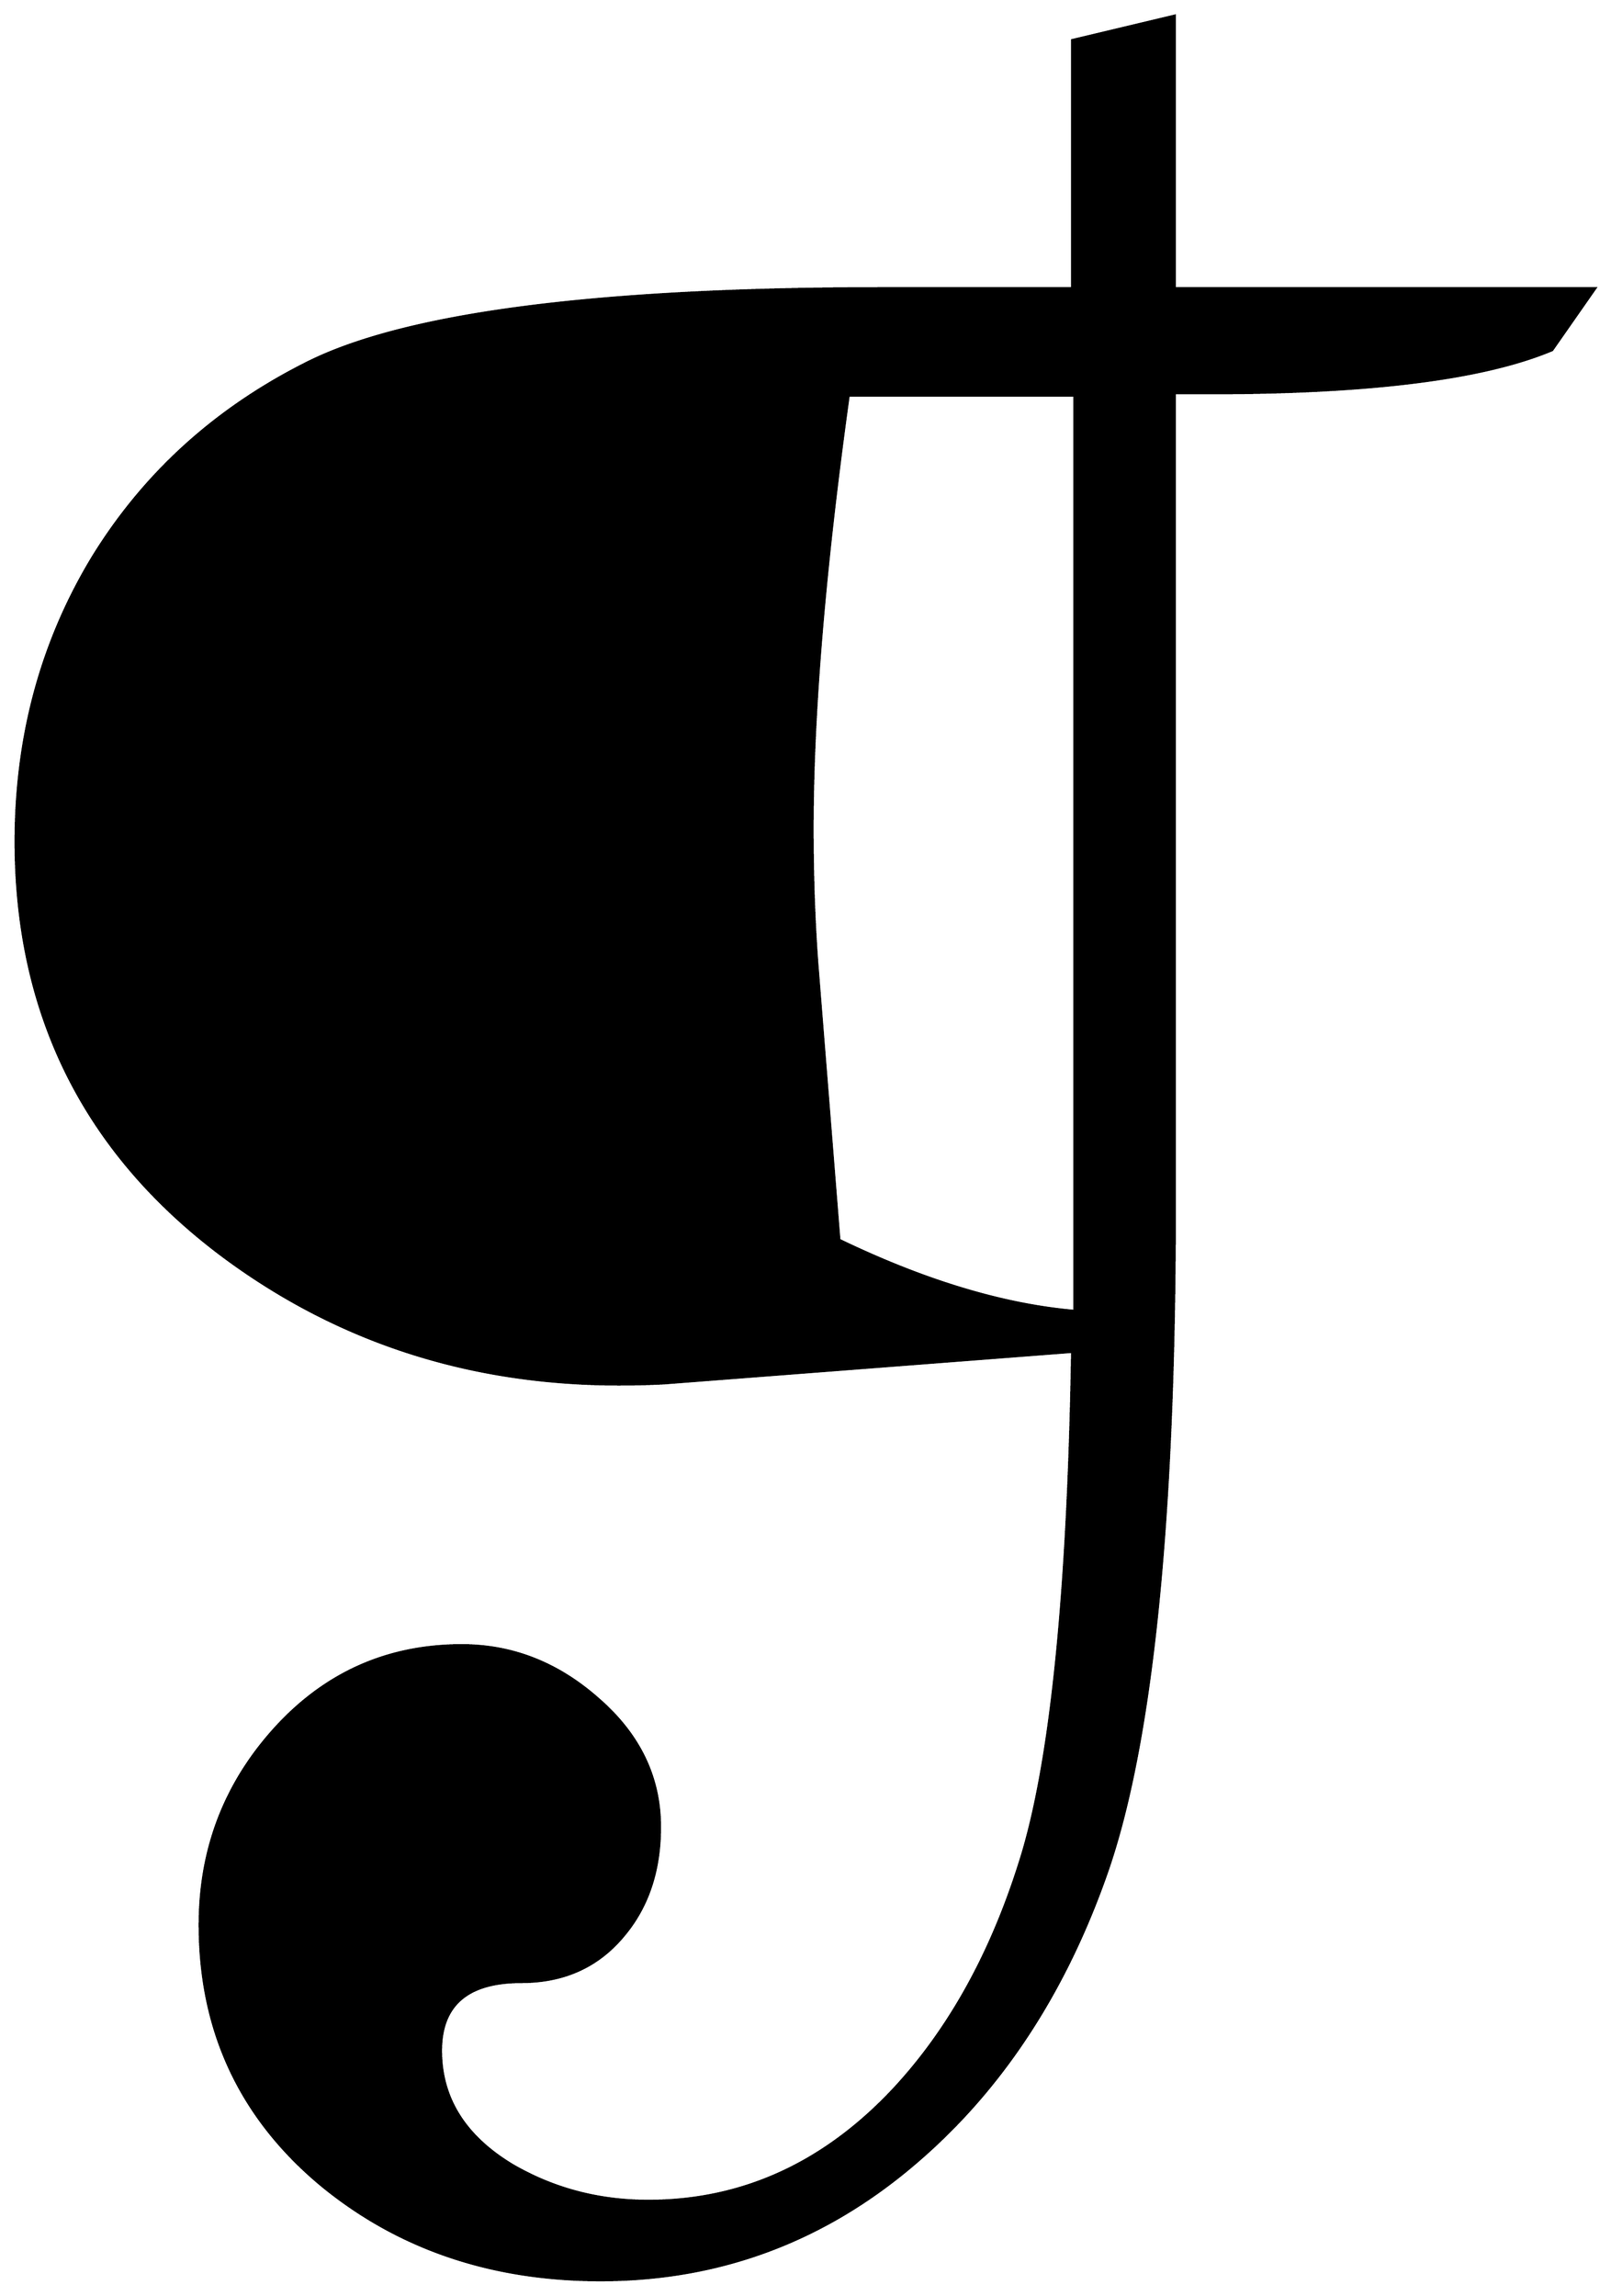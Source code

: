 


\begin{tikzpicture}[y=0.80pt, x=0.80pt, yscale=-1.0, xscale=1.0, inner sep=0pt, outer sep=0pt]
\begin{scope}[shift={(100.0,1733.0)},nonzero rule]
  \path[draw=.,fill=.,line width=1.600pt] (1456.0,-1347.0) --
    (1419.0,-1294.0) .. controls (1360.333,-1269.333) and
    (1262.667,-1257.0) .. (1126.0,-1257.0) -- (1095.0,-1257.0) --
    (1095.0,-561.0) .. controls (1095.0,-288.333) and
    (1075.333,-96.333) .. (1036.0,15.0) .. controls (1000.0,117.0)
    and (946.0,199.0) .. (874.0,261.0) .. controls (795.333,329.0)
    and (704.667,363.0) .. (602.0,363.0) .. controls (508.667,363.0)
    and (429.0,336.0) .. (363.0,282.0) .. controls (293.0,224.0)
    and (258.0,149.333) .. (258.0,58.0) .. controls (258.0,-6.667)
    and (279.333,-62.667) .. (322.0,-110.0) .. controls
    (365.333,-158.0) and (419.0,-182.0) .. (483.0,-182.0) ..
    controls (526.333,-182.0) and (565.333,-166.667) .. (600.0,-136.0)
    .. controls (635.333,-105.333) and (653.0,-68.667) ..
    (653.0,-26.0) .. controls (653.0,11.333) and (642.667,42.333) ..
    (622.0,67.0) .. controls (600.0,93.667) and (570.667,107.0) ..
    (534.0,107.0) .. controls (488.0,107.0) and (465.0,126.667) ..
    (465.0,166.0) .. controls (465.0,206.667) and (485.333,239.333) ..
    (526.0,264.0) .. controls (561.333,284.667) and (600.333,295.0) ..
    (643.0,295.0) .. controls (722.333,295.0) and (791.667,264.0) ..
    (851.0,202.0) .. controls (901.0,149.333) and (938.667,81.333) ..
    (964.0,-2.0) .. controls (989.333,-86.0) and (1003.667,-230.0)
    .. (1007.0,-434.0) -- (657.0,-407.0) .. controls
    (644.333,-406.333) and (631.333,-406.0) .. (618.0,-406.0) ..
    controls (490.0,-406.0) and (376.667,-442.667) .. (278.0,-516.0)
    .. controls (159.333,-604.667) and (100.0,-723.333) ..
    (100.0,-872.0) .. controls (100.0,-962.0) and
    (122.0,-1043.333) .. (166.0,-1116.0) .. controls
    (210.667,-1188.667) and (272.667,-1244.667) .. (352.0,-1284.0) ..
    controls (437.333,-1326.0) and (601.667,-1347.0) ..
    (845.0,-1347.0) -- (1007.0,-1347.0) -- (1007.0,-1560.0) --
    (1095.0,-1581.0) -- (1095.0,-1347.0) -- (1456.0,-1347.0) --
    cycle(1009.0,-469.0) -- (1009.0,-1255.0) -- (815.0,-1255.0)
    .. controls (794.333,-1106.333) and (784.0,-982.333) ..
    (784.0,-883.0) .. controls (784.0,-843.0) and (785.333,-804.667)
    .. (788.0,-768.0) -- (807.0,-530.0) .. controls
    (880.333,-494.667) and (947.667,-474.333) .. (1009.0,-469.0) --
    cycle;
\end{scope}

\end{tikzpicture}

